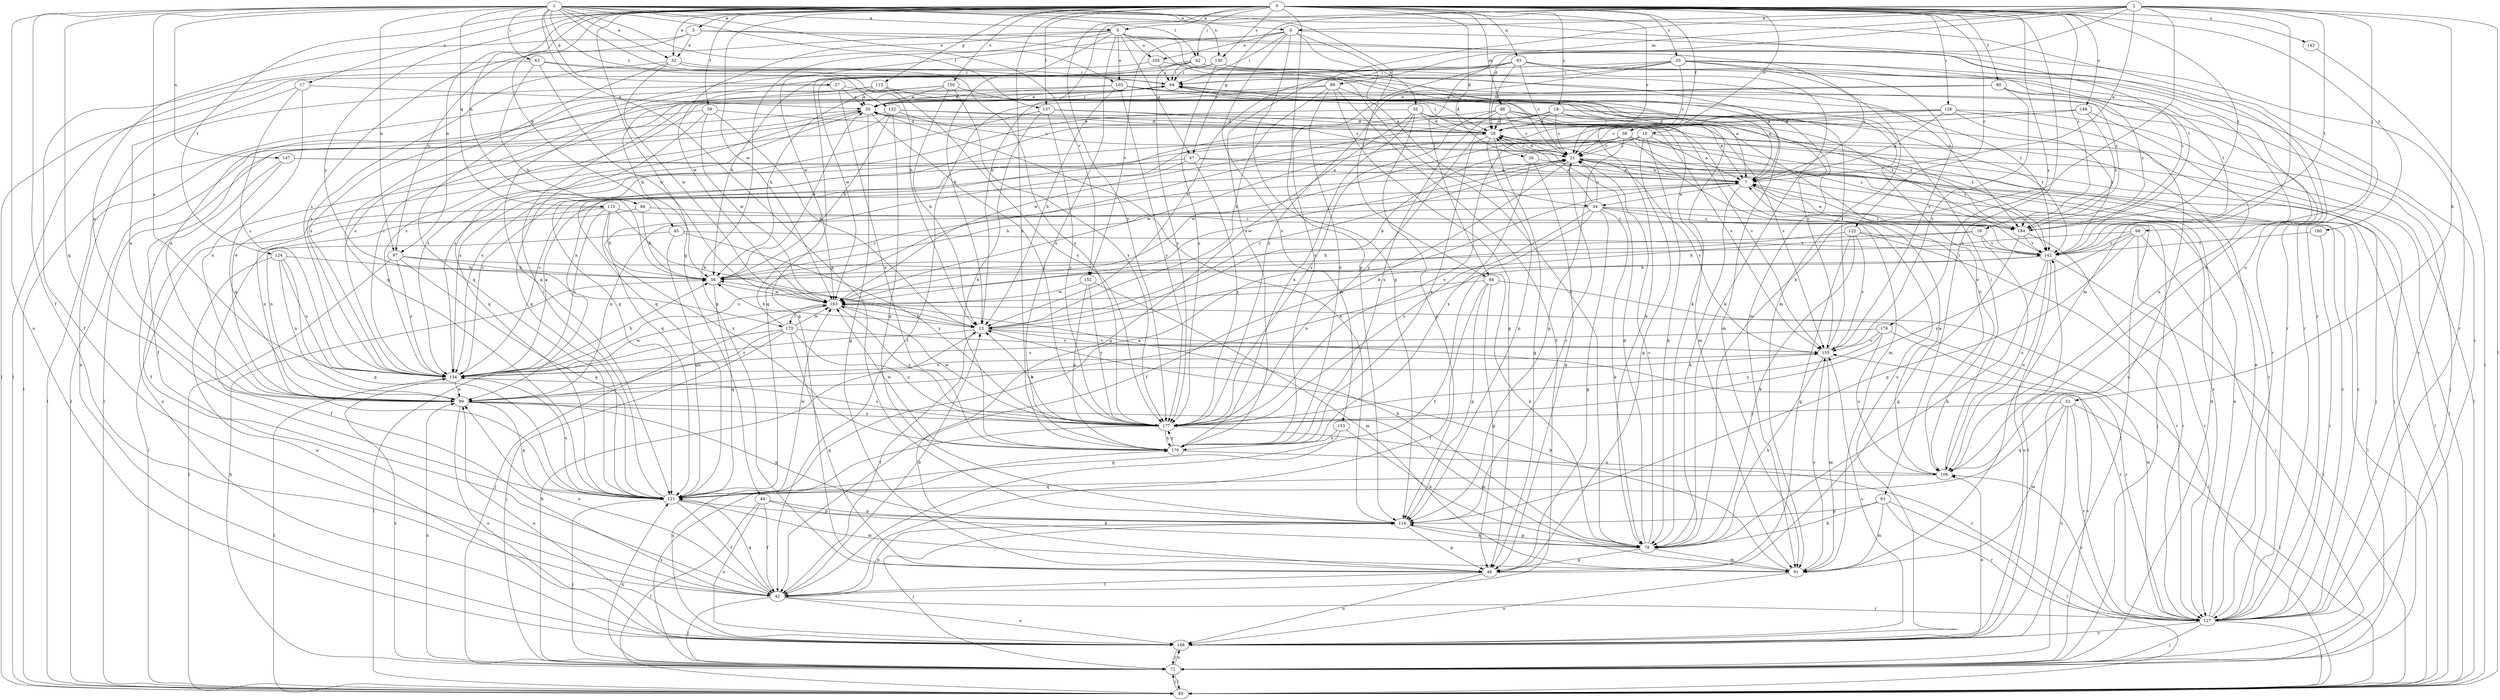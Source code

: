 strict digraph  {
0;
1;
2;
3;
5;
6;
7;
13;
15;
16;
17;
18;
20;
21;
26;
27;
28;
32;
34;
35;
38;
39;
42;
44;
45;
47;
48;
52;
55;
56;
61;
62;
63;
64;
68;
71;
78;
80;
84;
85;
88;
89;
91;
93;
94;
97;
99;
103;
105;
106;
113;
114;
115;
121;
122;
124;
126;
127;
130;
132;
134;
137;
142;
143;
146;
147;
148;
150;
152;
153;
155;
163;
170;
173;
176;
177;
180;
184;
0 -> 3  [label=a];
0 -> 5  [label=a];
0 -> 15  [label=c];
0 -> 16  [label=c];
0 -> 17  [label=c];
0 -> 18  [label=c];
0 -> 20  [label=c];
0 -> 21  [label=c];
0 -> 26  [label=d];
0 -> 32  [label=e];
0 -> 38  [label=f];
0 -> 39  [label=f];
0 -> 44  [label=g];
0 -> 45  [label=g];
0 -> 61  [label=i];
0 -> 62  [label=i];
0 -> 80  [label=l];
0 -> 88  [label=m];
0 -> 93  [label=n];
0 -> 94  [label=n];
0 -> 97  [label=n];
0 -> 113  [label=p];
0 -> 114  [label=p];
0 -> 122  [label=r];
0 -> 124  [label=r];
0 -> 126  [label=r];
0 -> 130  [label=s];
0 -> 137  [label=t];
0 -> 143  [label=u];
0 -> 146  [label=u];
0 -> 150  [label=v];
0 -> 163  [label=w];
0 -> 170  [label=x];
0 -> 173  [label=y];
0 -> 176  [label=y];
0 -> 177  [label=y];
0 -> 180  [label=z];
0 -> 184  [label=z];
1 -> 5  [label=a];
1 -> 6  [label=a];
1 -> 13  [label=b];
1 -> 27  [label=d];
1 -> 32  [label=e];
1 -> 42  [label=f];
1 -> 62  [label=i];
1 -> 63  [label=i];
1 -> 84  [label=l];
1 -> 97  [label=n];
1 -> 103  [label=o];
1 -> 114  [label=p];
1 -> 115  [label=q];
1 -> 121  [label=q];
1 -> 127  [label=r];
1 -> 130  [label=s];
1 -> 132  [label=s];
1 -> 134  [label=s];
1 -> 137  [label=t];
1 -> 142  [label=t];
1 -> 147  [label=u];
1 -> 148  [label=u];
1 -> 152  [label=v];
2 -> 6  [label=a];
2 -> 7  [label=a];
2 -> 13  [label=b];
2 -> 28  [label=d];
2 -> 47  [label=g];
2 -> 52  [label=h];
2 -> 68  [label=j];
2 -> 78  [label=k];
2 -> 84  [label=l];
2 -> 85  [label=l];
2 -> 89  [label=m];
2 -> 91  [label=m];
2 -> 142  [label=t];
2 -> 170  [label=x];
3 -> 32  [label=e];
3 -> 91  [label=m];
3 -> 97  [label=n];
3 -> 99  [label=n];
3 -> 127  [label=r];
5 -> 13  [label=b];
5 -> 21  [label=c];
5 -> 47  [label=g];
5 -> 48  [label=g];
5 -> 78  [label=k];
5 -> 103  [label=o];
5 -> 105  [label=o];
5 -> 127  [label=r];
5 -> 134  [label=s];
5 -> 163  [label=w];
5 -> 170  [label=x];
6 -> 34  [label=e];
6 -> 55  [label=h];
6 -> 64  [label=i];
6 -> 105  [label=o];
6 -> 114  [label=p];
6 -> 127  [label=r];
6 -> 152  [label=v];
6 -> 153  [label=v];
6 -> 163  [label=w];
7 -> 34  [label=e];
7 -> 56  [label=h];
7 -> 71  [label=j];
7 -> 78  [label=k];
7 -> 142  [label=t];
13 -> 21  [label=c];
13 -> 42  [label=f];
13 -> 56  [label=h];
13 -> 127  [label=r];
13 -> 134  [label=s];
13 -> 155  [label=v];
15 -> 7  [label=a];
15 -> 13  [label=b];
15 -> 21  [label=c];
15 -> 48  [label=g];
15 -> 71  [label=j];
15 -> 78  [label=k];
15 -> 163  [label=w];
16 -> 13  [label=b];
16 -> 56  [label=h];
16 -> 106  [label=o];
16 -> 142  [label=t];
17 -> 35  [label=e];
17 -> 99  [label=n];
17 -> 121  [label=q];
17 -> 134  [label=s];
18 -> 21  [label=c];
18 -> 28  [label=d];
18 -> 85  [label=l];
18 -> 106  [label=o];
18 -> 121  [label=q];
18 -> 142  [label=t];
18 -> 155  [label=v];
18 -> 163  [label=w];
18 -> 177  [label=y];
20 -> 7  [label=a];
20 -> 13  [label=b];
20 -> 21  [label=c];
20 -> 64  [label=i];
20 -> 106  [label=o];
20 -> 121  [label=q];
20 -> 155  [label=v];
20 -> 177  [label=y];
20 -> 184  [label=z];
21 -> 7  [label=a];
21 -> 28  [label=d];
21 -> 42  [label=f];
21 -> 85  [label=l];
21 -> 127  [label=r];
21 -> 155  [label=v];
21 -> 163  [label=w];
26 -> 7  [label=a];
26 -> 48  [label=g];
26 -> 170  [label=x];
27 -> 35  [label=e];
27 -> 142  [label=t];
27 -> 148  [label=u];
27 -> 170  [label=x];
28 -> 21  [label=c];
28 -> 35  [label=e];
28 -> 48  [label=g];
28 -> 64  [label=i];
28 -> 85  [label=l];
28 -> 114  [label=p];
28 -> 127  [label=r];
28 -> 134  [label=s];
28 -> 170  [label=x];
32 -> 64  [label=i];
32 -> 121  [label=q];
32 -> 134  [label=s];
32 -> 163  [label=w];
32 -> 177  [label=y];
34 -> 21  [label=c];
34 -> 28  [label=d];
34 -> 42  [label=f];
34 -> 48  [label=g];
34 -> 71  [label=j];
34 -> 78  [label=k];
34 -> 85  [label=l];
34 -> 99  [label=n];
34 -> 177  [label=y];
34 -> 184  [label=z];
35 -> 28  [label=d];
35 -> 42  [label=f];
35 -> 48  [label=g];
35 -> 64  [label=i];
35 -> 85  [label=l];
35 -> 134  [label=s];
35 -> 177  [label=y];
38 -> 21  [label=c];
38 -> 71  [label=j];
38 -> 91  [label=m];
38 -> 114  [label=p];
38 -> 134  [label=s];
38 -> 142  [label=t];
38 -> 163  [label=w];
38 -> 177  [label=y];
38 -> 184  [label=z];
39 -> 13  [label=b];
39 -> 28  [label=d];
39 -> 85  [label=l];
39 -> 121  [label=q];
39 -> 163  [label=w];
42 -> 13  [label=b];
42 -> 71  [label=j];
42 -> 99  [label=n];
42 -> 114  [label=p];
42 -> 121  [label=q];
42 -> 127  [label=r];
42 -> 148  [label=u];
44 -> 42  [label=f];
44 -> 78  [label=k];
44 -> 85  [label=l];
44 -> 114  [label=p];
44 -> 148  [label=u];
45 -> 42  [label=f];
45 -> 121  [label=q];
45 -> 142  [label=t];
45 -> 177  [label=y];
47 -> 7  [label=a];
47 -> 85  [label=l];
47 -> 121  [label=q];
47 -> 134  [label=s];
47 -> 177  [label=y];
48 -> 42  [label=f];
48 -> 148  [label=u];
52 -> 85  [label=l];
52 -> 91  [label=m];
52 -> 121  [label=q];
52 -> 127  [label=r];
52 -> 148  [label=u];
52 -> 177  [label=y];
55 -> 28  [label=d];
55 -> 48  [label=g];
55 -> 91  [label=m];
55 -> 114  [label=p];
55 -> 134  [label=s];
55 -> 148  [label=u];
55 -> 170  [label=x];
55 -> 184  [label=z];
56 -> 35  [label=e];
56 -> 121  [label=q];
56 -> 163  [label=w];
61 -> 78  [label=k];
61 -> 85  [label=l];
61 -> 91  [label=m];
61 -> 114  [label=p];
61 -> 127  [label=r];
62 -> 7  [label=a];
62 -> 48  [label=g];
62 -> 64  [label=i];
62 -> 121  [label=q];
62 -> 177  [label=y];
62 -> 184  [label=z];
63 -> 42  [label=f];
63 -> 56  [label=h];
63 -> 64  [label=i];
63 -> 163  [label=w];
63 -> 184  [label=z];
64 -> 35  [label=e];
64 -> 91  [label=m];
64 -> 99  [label=n];
64 -> 106  [label=o];
68 -> 56  [label=h];
68 -> 71  [label=j];
68 -> 114  [label=p];
68 -> 127  [label=r];
68 -> 142  [label=t];
68 -> 177  [label=y];
71 -> 13  [label=b];
71 -> 28  [label=d];
71 -> 56  [label=h];
71 -> 85  [label=l];
71 -> 99  [label=n];
71 -> 121  [label=q];
71 -> 134  [label=s];
71 -> 148  [label=u];
71 -> 155  [label=v];
71 -> 170  [label=x];
78 -> 21  [label=c];
78 -> 28  [label=d];
78 -> 48  [label=g];
78 -> 56  [label=h];
78 -> 91  [label=m];
78 -> 114  [label=p];
80 -> 35  [label=e];
80 -> 42  [label=f];
80 -> 127  [label=r];
80 -> 155  [label=v];
80 -> 184  [label=z];
84 -> 42  [label=f];
84 -> 48  [label=g];
84 -> 85  [label=l];
84 -> 114  [label=p];
84 -> 163  [label=w];
85 -> 71  [label=j];
88 -> 7  [label=a];
88 -> 21  [label=c];
88 -> 28  [label=d];
88 -> 121  [label=q];
88 -> 142  [label=t];
88 -> 155  [label=v];
88 -> 170  [label=x];
88 -> 177  [label=y];
89 -> 13  [label=b];
89 -> 28  [label=d];
89 -> 35  [label=e];
89 -> 42  [label=f];
89 -> 48  [label=g];
89 -> 134  [label=s];
89 -> 170  [label=x];
91 -> 13  [label=b];
91 -> 148  [label=u];
91 -> 155  [label=v];
93 -> 21  [label=c];
93 -> 28  [label=d];
93 -> 56  [label=h];
93 -> 64  [label=i];
93 -> 78  [label=k];
93 -> 106  [label=o];
93 -> 127  [label=r];
93 -> 142  [label=t];
93 -> 163  [label=w];
93 -> 170  [label=x];
94 -> 56  [label=h];
94 -> 99  [label=n];
94 -> 184  [label=z];
97 -> 56  [label=h];
97 -> 78  [label=k];
97 -> 85  [label=l];
97 -> 121  [label=q];
97 -> 134  [label=s];
99 -> 35  [label=e];
99 -> 91  [label=m];
99 -> 114  [label=p];
99 -> 121  [label=q];
99 -> 148  [label=u];
99 -> 155  [label=v];
99 -> 177  [label=y];
103 -> 7  [label=a];
103 -> 13  [label=b];
103 -> 35  [label=e];
103 -> 85  [label=l];
103 -> 127  [label=r];
103 -> 155  [label=v];
103 -> 177  [label=y];
105 -> 64  [label=i];
105 -> 78  [label=k];
105 -> 85  [label=l];
106 -> 7  [label=a];
106 -> 64  [label=i];
106 -> 121  [label=q];
113 -> 35  [label=e];
113 -> 56  [label=h];
113 -> 78  [label=k];
113 -> 134  [label=s];
113 -> 177  [label=y];
114 -> 21  [label=c];
114 -> 35  [label=e];
114 -> 48  [label=g];
114 -> 71  [label=j];
114 -> 78  [label=k];
115 -> 13  [label=b];
115 -> 56  [label=h];
115 -> 85  [label=l];
115 -> 99  [label=n];
115 -> 134  [label=s];
115 -> 170  [label=x];
115 -> 184  [label=z];
121 -> 7  [label=a];
121 -> 42  [label=f];
121 -> 64  [label=i];
121 -> 71  [label=j];
121 -> 91  [label=m];
121 -> 114  [label=p];
121 -> 134  [label=s];
121 -> 163  [label=w];
122 -> 48  [label=g];
122 -> 78  [label=k];
122 -> 127  [label=r];
122 -> 134  [label=s];
122 -> 142  [label=t];
122 -> 155  [label=v];
124 -> 56  [label=h];
124 -> 99  [label=n];
124 -> 121  [label=q];
124 -> 134  [label=s];
124 -> 148  [label=u];
126 -> 7  [label=a];
126 -> 21  [label=c];
126 -> 28  [label=d];
126 -> 71  [label=j];
126 -> 121  [label=q];
126 -> 142  [label=t];
126 -> 148  [label=u];
127 -> 7  [label=a];
127 -> 21  [label=c];
127 -> 35  [label=e];
127 -> 71  [label=j];
127 -> 85  [label=l];
127 -> 106  [label=o];
127 -> 148  [label=u];
127 -> 163  [label=w];
130 -> 64  [label=i];
130 -> 85  [label=l];
130 -> 91  [label=m];
130 -> 142  [label=t];
130 -> 177  [label=y];
132 -> 21  [label=c];
132 -> 28  [label=d];
132 -> 56  [label=h];
132 -> 85  [label=l];
132 -> 99  [label=n];
132 -> 114  [label=p];
132 -> 155  [label=v];
134 -> 7  [label=a];
134 -> 21  [label=c];
134 -> 56  [label=h];
134 -> 64  [label=i];
134 -> 85  [label=l];
134 -> 99  [label=n];
134 -> 163  [label=w];
137 -> 21  [label=c];
137 -> 28  [label=d];
137 -> 121  [label=q];
137 -> 170  [label=x];
137 -> 177  [label=y];
142 -> 56  [label=h];
142 -> 78  [label=k];
142 -> 85  [label=l];
142 -> 99  [label=n];
142 -> 106  [label=o];
142 -> 148  [label=u];
143 -> 85  [label=l];
146 -> 28  [label=d];
146 -> 99  [label=n];
146 -> 106  [label=o];
146 -> 184  [label=z];
147 -> 7  [label=a];
147 -> 42  [label=f];
147 -> 127  [label=r];
147 -> 148  [label=u];
148 -> 71  [label=j];
148 -> 99  [label=n];
148 -> 106  [label=o];
148 -> 142  [label=t];
148 -> 155  [label=v];
150 -> 7  [label=a];
150 -> 13  [label=b];
150 -> 35  [label=e];
150 -> 56  [label=h];
150 -> 134  [label=s];
150 -> 177  [label=y];
152 -> 91  [label=m];
152 -> 163  [label=w];
152 -> 170  [label=x];
152 -> 177  [label=y];
153 -> 78  [label=k];
153 -> 121  [label=q];
153 -> 170  [label=x];
155 -> 64  [label=i];
155 -> 78  [label=k];
155 -> 91  [label=m];
155 -> 134  [label=s];
163 -> 13  [label=b];
163 -> 71  [label=j];
163 -> 177  [label=y];
163 -> 173  [label=l];
170 -> 106  [label=o];
170 -> 163  [label=w];
170 -> 177  [label=y];
173 -> 21  [label=c];
173 -> 48  [label=g];
173 -> 71  [label=j];
173 -> 85  [label=l];
173 -> 99  [label=n];
173 -> 155  [label=v];
173 -> 163  [label=w];
173 -> 177  [label=y];
176 -> 106  [label=o];
176 -> 127  [label=r];
176 -> 134  [label=s];
176 -> 155  [label=v];
176 -> 177  [label=y];
177 -> 13  [label=b];
177 -> 127  [label=r];
177 -> 134  [label=s];
177 -> 148  [label=u];
177 -> 163  [label=w];
177 -> 170  [label=x];
180 -> 127  [label=r];
180 -> 142  [label=t];
184 -> 7  [label=a];
184 -> 48  [label=g];
184 -> 127  [label=r];
184 -> 142  [label=t];
}
